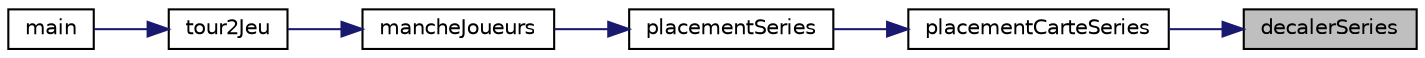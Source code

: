 digraph "decalerSeries"
{
 // INTERACTIVE_SVG=YES
 // LATEX_PDF_SIZE
  edge [fontname="Helvetica",fontsize="10",labelfontname="Helvetica",labelfontsize="10"];
  node [fontname="Helvetica",fontsize="10",shape=record];
  rankdir="RL";
  Node1 [label="decalerSeries",height=0.2,width=0.4,color="black", fillcolor="grey75", style="filled", fontcolor="black",tooltip=": Permet de placer une carte en haut d'une colonne tout en décalant les autres cartes vers le bas"];
  Node1 -> Node2 [dir="back",color="midnightblue",fontsize="10",style="solid",fontname="Helvetica"];
  Node2 [label="placementCarteSeries",height=0.2,width=0.4,color="black", fillcolor="white", style="filled",URL="$jeu_8c.html#affe4632aaedf3a884546d531c9b8af50",tooltip=": Permet de placer la carte selon les séries"];
  Node2 -> Node3 [dir="back",color="midnightblue",fontsize="10",style="solid",fontname="Helvetica"];
  Node3 [label="placementSeries",height=0.2,width=0.4,color="black", fillcolor="white", style="filled",URL="$jeu_8c.html#ac9b1f21935d93846fec6a5e4c3df025b",tooltip=": La procédure récupère l'écart supérieu le plus petit et si la carte jouée est inférieure aux séries"];
  Node3 -> Node4 [dir="back",color="midnightblue",fontsize="10",style="solid",fontname="Helvetica"];
  Node4 [label="mancheJoueurs",height=0.2,width=0.4,color="black", fillcolor="white", style="filled",URL="$jeu_8c.html#aafc3c4b5272c83bfd800c4c647debf17",tooltip=": Lance une manche de 10 tours tant que personne atteint le seuil de tête de boeuf"];
  Node4 -> Node5 [dir="back",color="midnightblue",fontsize="10",style="solid",fontname="Helvetica"];
  Node5 [label="tour2Jeu",height=0.2,width=0.4,color="black", fillcolor="white", style="filled",URL="$jeu_8c.html#af93d3121afa95f7a3e7d318fa364f568",tooltip=": Lance le jeu et fait une boucle tant que le jeu n'est pas fini"];
  Node5 -> Node6 [dir="back",color="midnightblue",fontsize="10",style="solid",fontname="Helvetica"];
  Node6 [label="main",height=0.2,width=0.4,color="black", fillcolor="white", style="filled",URL="$main_8c.html#ac4c0f8a8146b128f1b8f920e3a9c3b1e",tooltip=" "];
}
